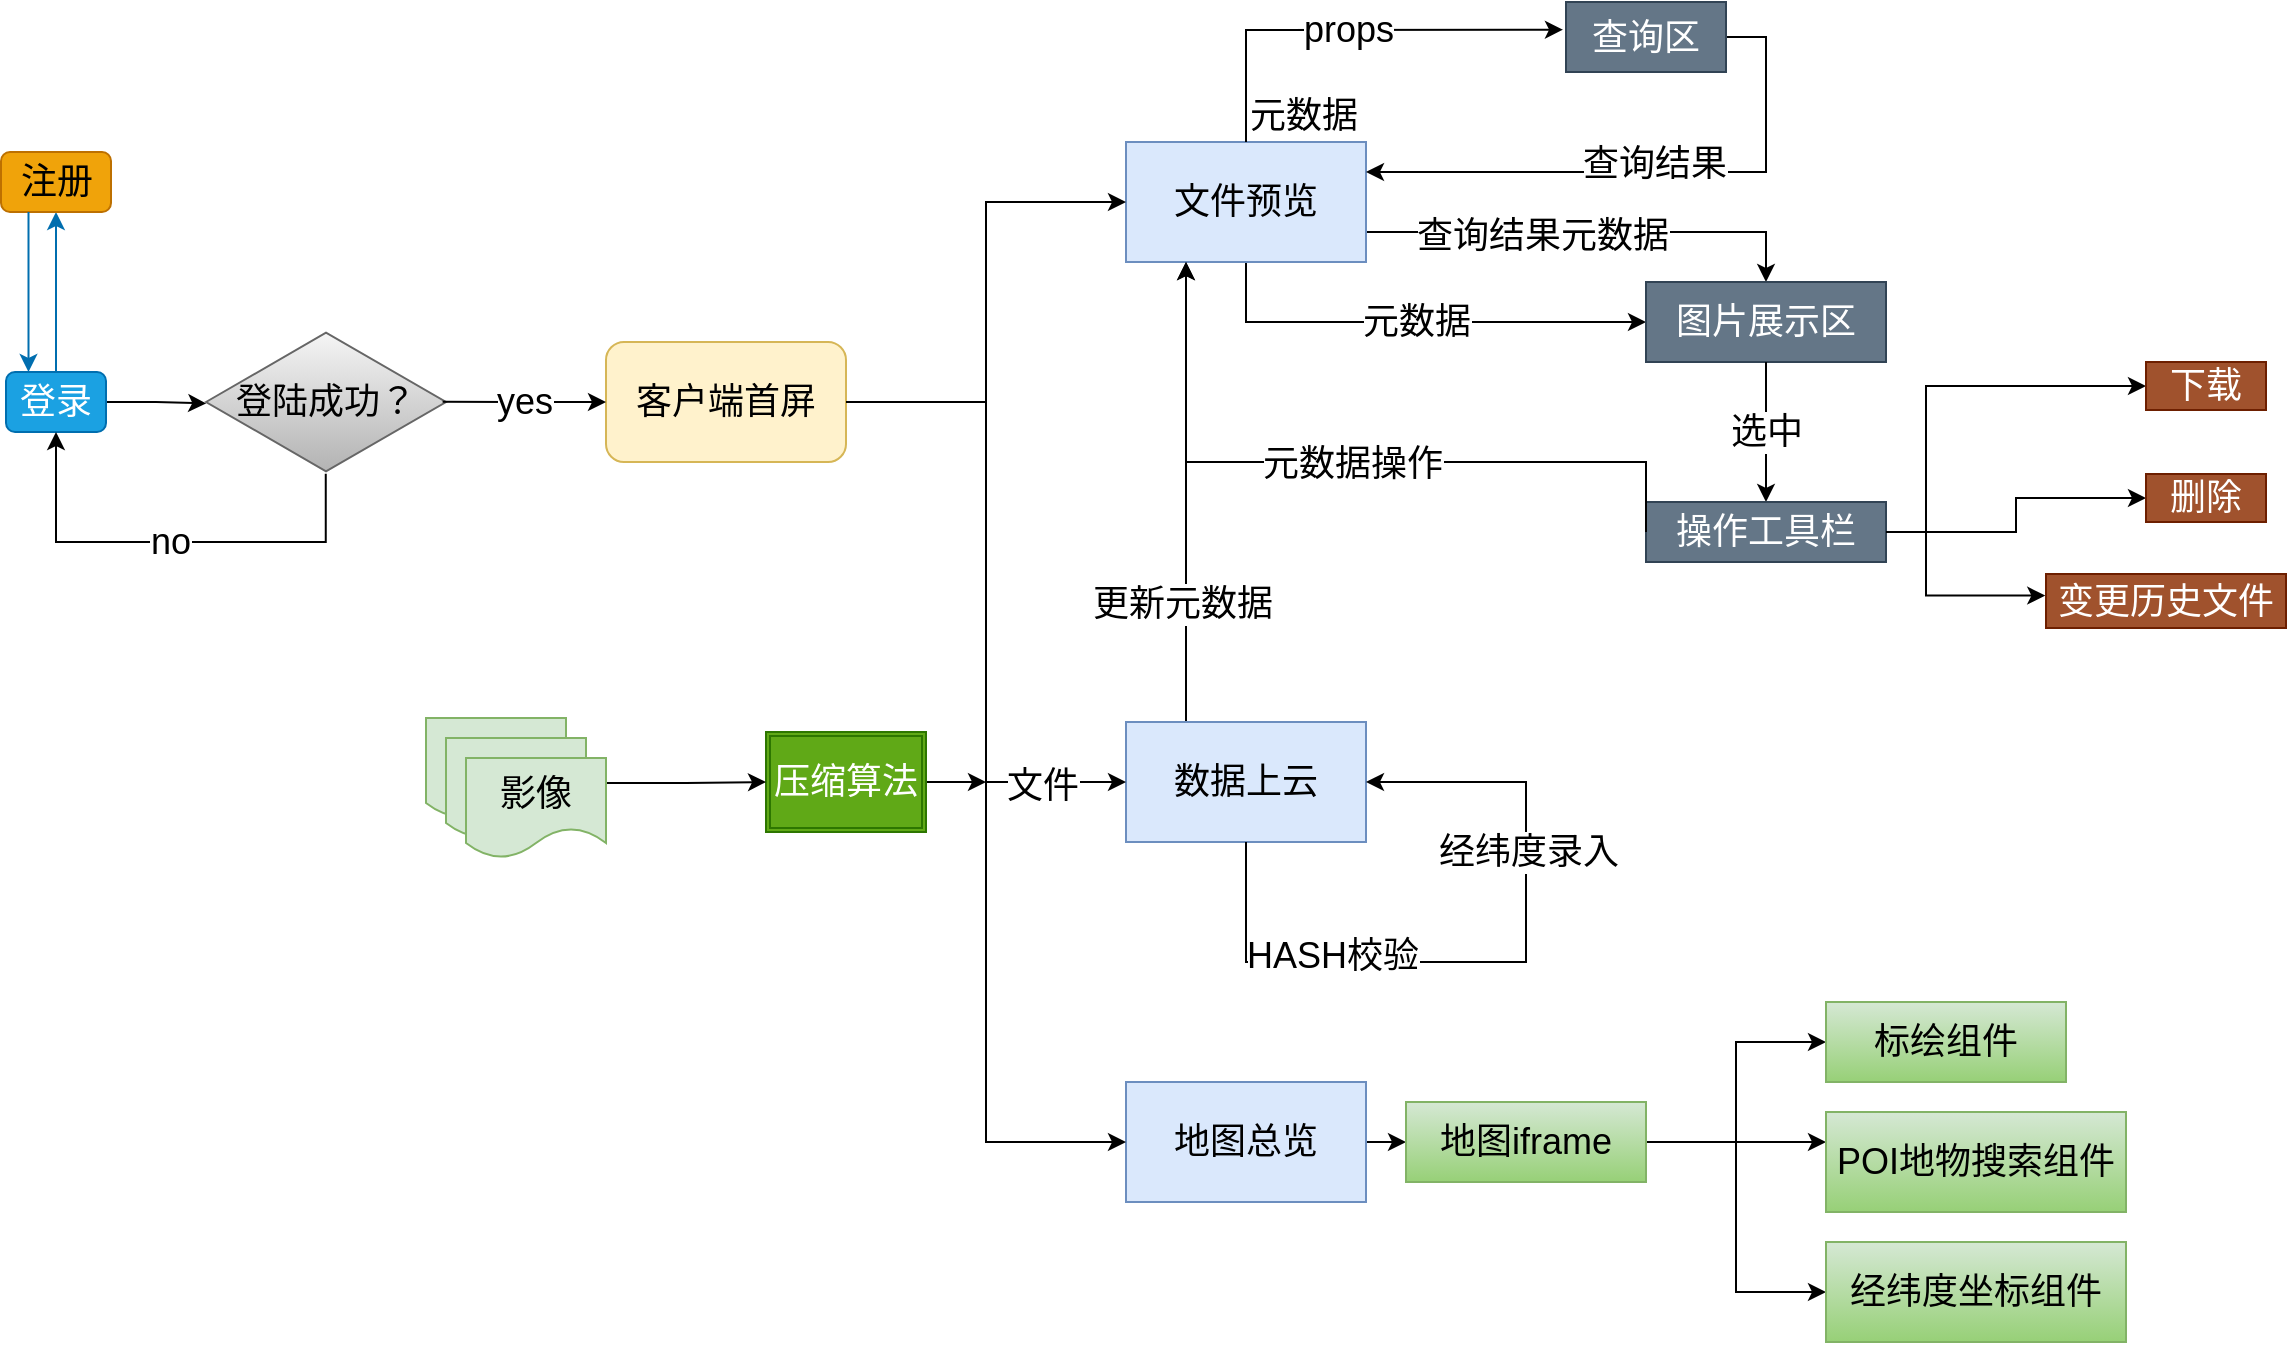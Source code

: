 <mxfile version="17.5.0" type="github">
  <diagram id="C5RBs43oDa-KdzZeNtuy" name="Page-1">
    <mxGraphModel dx="1764" dy="1864" grid="1" gridSize="10" guides="1" tooltips="1" connect="1" arrows="1" fold="1" page="1" pageScale="1" pageWidth="1169" pageHeight="827" math="0" shadow="0">
      <root>
        <mxCell id="WIyWlLk6GJQsqaUBKTNV-0" />
        <mxCell id="WIyWlLk6GJQsqaUBKTNV-1" parent="WIyWlLk6GJQsqaUBKTNV-0" />
        <mxCell id="6ciOJ90z9ZoDxSyZLeu0-9" value="" style="edgeStyle=orthogonalEdgeStyle;rounded=0;orthogonalLoop=1;jettySize=auto;html=1;fontSize=18;fillColor=#1ba1e2;strokeColor=#006EAF;" edge="1" parent="WIyWlLk6GJQsqaUBKTNV-1" source="6ciOJ90z9ZoDxSyZLeu0-1" target="6ciOJ90z9ZoDxSyZLeu0-8">
          <mxGeometry relative="1" as="geometry" />
        </mxCell>
        <mxCell id="6ciOJ90z9ZoDxSyZLeu0-48" style="edgeStyle=orthogonalEdgeStyle;rounded=0;orthogonalLoop=1;jettySize=auto;html=1;exitX=1;exitY=0.5;exitDx=0;exitDy=0;entryX=0.001;entryY=0.51;entryDx=0;entryDy=0;entryPerimeter=0;fontSize=18;" edge="1" parent="WIyWlLk6GJQsqaUBKTNV-1" source="6ciOJ90z9ZoDxSyZLeu0-1" target="6ciOJ90z9ZoDxSyZLeu0-43">
          <mxGeometry relative="1" as="geometry" />
        </mxCell>
        <mxCell id="6ciOJ90z9ZoDxSyZLeu0-1" value="登录" style="rounded=1;whiteSpace=wrap;html=1;fontSize=18;fillColor=#1ba1e2;fontColor=#ffffff;strokeColor=#006EAF;" vertex="1" parent="WIyWlLk6GJQsqaUBKTNV-1">
          <mxGeometry x="130" y="285" width="50" height="30" as="geometry" />
        </mxCell>
        <mxCell id="6ciOJ90z9ZoDxSyZLeu0-2" value="客户端首屏" style="whiteSpace=wrap;html=1;rounded=1;fontSize=18;fillColor=#fff2cc;strokeColor=#d6b656;" vertex="1" parent="WIyWlLk6GJQsqaUBKTNV-1">
          <mxGeometry x="430" y="270" width="120" height="60" as="geometry" />
        </mxCell>
        <mxCell id="6ciOJ90z9ZoDxSyZLeu0-8" value="注册" style="whiteSpace=wrap;html=1;fontSize=18;rounded=1;fillColor=#f0a30a;fontColor=#000000;strokeColor=#BD7000;" vertex="1" parent="WIyWlLk6GJQsqaUBKTNV-1">
          <mxGeometry x="127.5" y="175" width="55" height="30" as="geometry" />
        </mxCell>
        <mxCell id="6ciOJ90z9ZoDxSyZLeu0-11" value="" style="endArrow=classic;html=1;rounded=0;fontSize=18;exitX=0.25;exitY=1;exitDx=0;exitDy=0;entryX=0.225;entryY=0;entryDx=0;entryDy=0;entryPerimeter=0;fillColor=#1ba1e2;strokeColor=#006EAF;" edge="1" parent="WIyWlLk6GJQsqaUBKTNV-1" source="6ciOJ90z9ZoDxSyZLeu0-8" target="6ciOJ90z9ZoDxSyZLeu0-1">
          <mxGeometry width="50" height="50" relative="1" as="geometry">
            <mxPoint x="80" y="285" as="sourcePoint" />
            <mxPoint x="130" y="235" as="targetPoint" />
          </mxGeometry>
        </mxCell>
        <mxCell id="6ciOJ90z9ZoDxSyZLeu0-37" value="元数据" style="edgeStyle=orthogonalEdgeStyle;rounded=0;orthogonalLoop=1;jettySize=auto;html=1;entryX=0;entryY=0.5;entryDx=0;entryDy=0;fontSize=18;exitX=0.5;exitY=1;exitDx=0;exitDy=0;" edge="1" parent="WIyWlLk6GJQsqaUBKTNV-1" source="6ciOJ90z9ZoDxSyZLeu0-17" target="6ciOJ90z9ZoDxSyZLeu0-36">
          <mxGeometry relative="1" as="geometry">
            <mxPoint x="770" y="260" as="sourcePoint" />
          </mxGeometry>
        </mxCell>
        <mxCell id="6ciOJ90z9ZoDxSyZLeu0-38" style="edgeStyle=orthogonalEdgeStyle;rounded=0;orthogonalLoop=1;jettySize=auto;html=1;exitX=1;exitY=0.75;exitDx=0;exitDy=0;entryX=0.5;entryY=0;entryDx=0;entryDy=0;fontSize=18;" edge="1" parent="WIyWlLk6GJQsqaUBKTNV-1" source="6ciOJ90z9ZoDxSyZLeu0-17" target="6ciOJ90z9ZoDxSyZLeu0-36">
          <mxGeometry relative="1" as="geometry" />
        </mxCell>
        <mxCell id="6ciOJ90z9ZoDxSyZLeu0-40" value="查询结果元数据" style="edgeLabel;html=1;align=center;verticalAlign=middle;resizable=0;points=[];fontSize=18;" vertex="1" connectable="0" parent="6ciOJ90z9ZoDxSyZLeu0-38">
          <mxGeometry x="-0.212" y="-2" relative="1" as="geometry">
            <mxPoint x="-1" as="offset" />
          </mxGeometry>
        </mxCell>
        <mxCell id="6ciOJ90z9ZoDxSyZLeu0-17" value="文件预览" style="rounded=0;whiteSpace=wrap;html=1;fontSize=18;fillColor=#dae8fc;strokeColor=#6c8ebf;" vertex="1" parent="WIyWlLk6GJQsqaUBKTNV-1">
          <mxGeometry x="690" y="170" width="120" height="60" as="geometry" />
        </mxCell>
        <mxCell id="6ciOJ90z9ZoDxSyZLeu0-79" style="edgeStyle=orthogonalEdgeStyle;rounded=0;orthogonalLoop=1;jettySize=auto;html=1;exitX=0.5;exitY=0;exitDx=0;exitDy=0;entryX=0.25;entryY=1;entryDx=0;entryDy=0;fontSize=18;" edge="1" parent="WIyWlLk6GJQsqaUBKTNV-1" source="6ciOJ90z9ZoDxSyZLeu0-18" target="6ciOJ90z9ZoDxSyZLeu0-17">
          <mxGeometry relative="1" as="geometry">
            <Array as="points">
              <mxPoint x="720" y="460" />
            </Array>
          </mxGeometry>
        </mxCell>
        <mxCell id="6ciOJ90z9ZoDxSyZLeu0-80" value="更新元数据" style="edgeLabel;html=1;align=center;verticalAlign=middle;resizable=0;points=[];fontSize=18;" vertex="1" connectable="0" parent="6ciOJ90z9ZoDxSyZLeu0-79">
          <mxGeometry x="-0.315" y="2" relative="1" as="geometry">
            <mxPoint as="offset" />
          </mxGeometry>
        </mxCell>
        <mxCell id="6ciOJ90z9ZoDxSyZLeu0-18" value="数据上云" style="rounded=0;whiteSpace=wrap;html=1;fontSize=18;fillColor=#dae8fc;strokeColor=#6c8ebf;" vertex="1" parent="WIyWlLk6GJQsqaUBKTNV-1">
          <mxGeometry x="690" y="460" width="120" height="60" as="geometry" />
        </mxCell>
        <mxCell id="6ciOJ90z9ZoDxSyZLeu0-84" style="edgeStyle=orthogonalEdgeStyle;rounded=0;orthogonalLoop=1;jettySize=auto;html=1;exitX=1;exitY=0.5;exitDx=0;exitDy=0;entryX=0;entryY=0.5;entryDx=0;entryDy=0;fontSize=18;" edge="1" parent="WIyWlLk6GJQsqaUBKTNV-1" source="6ciOJ90z9ZoDxSyZLeu0-19" target="6ciOJ90z9ZoDxSyZLeu0-81">
          <mxGeometry relative="1" as="geometry" />
        </mxCell>
        <mxCell id="6ciOJ90z9ZoDxSyZLeu0-19" value="地图总览" style="rounded=0;whiteSpace=wrap;html=1;fontSize=18;fillColor=#dae8fc;strokeColor=#6c8ebf;" vertex="1" parent="WIyWlLk6GJQsqaUBKTNV-1">
          <mxGeometry x="690" y="640" width="120" height="60" as="geometry" />
        </mxCell>
        <mxCell id="6ciOJ90z9ZoDxSyZLeu0-21" value="" style="edgeStyle=elbowEdgeStyle;elbow=horizontal;endArrow=classic;html=1;rounded=0;fontSize=18;entryX=0;entryY=0.5;entryDx=0;entryDy=0;" edge="1" parent="WIyWlLk6GJQsqaUBKTNV-1" source="6ciOJ90z9ZoDxSyZLeu0-2" target="6ciOJ90z9ZoDxSyZLeu0-17">
          <mxGeometry width="50" height="50" relative="1" as="geometry">
            <mxPoint x="550" y="335" as="sourcePoint" />
            <mxPoint x="620.711" y="285" as="targetPoint" />
          </mxGeometry>
        </mxCell>
        <mxCell id="6ciOJ90z9ZoDxSyZLeu0-22" value="" style="edgeStyle=elbowEdgeStyle;elbow=horizontal;endArrow=classic;html=1;rounded=0;fontSize=18;exitX=1;exitY=0.5;exitDx=0;exitDy=0;entryX=0;entryY=0.5;entryDx=0;entryDy=0;" edge="1" parent="WIyWlLk6GJQsqaUBKTNV-1" source="6ciOJ90z9ZoDxSyZLeu0-2" target="6ciOJ90z9ZoDxSyZLeu0-18">
          <mxGeometry width="50" height="50" relative="1" as="geometry">
            <mxPoint x="580" y="330" as="sourcePoint" />
            <mxPoint x="630" y="280" as="targetPoint" />
          </mxGeometry>
        </mxCell>
        <mxCell id="6ciOJ90z9ZoDxSyZLeu0-75" value="文件" style="edgeLabel;html=1;align=center;verticalAlign=middle;resizable=0;points=[];fontSize=18;" vertex="1" connectable="0" parent="6ciOJ90z9ZoDxSyZLeu0-22">
          <mxGeometry x="0.743" y="-2" relative="1" as="geometry">
            <mxPoint as="offset" />
          </mxGeometry>
        </mxCell>
        <mxCell id="6ciOJ90z9ZoDxSyZLeu0-23" value="" style="edgeStyle=elbowEdgeStyle;elbow=horizontal;endArrow=classic;html=1;rounded=0;fontSize=18;exitX=1;exitY=0.5;exitDx=0;exitDy=0;entryX=0;entryY=0.5;entryDx=0;entryDy=0;" edge="1" parent="WIyWlLk6GJQsqaUBKTNV-1" source="6ciOJ90z9ZoDxSyZLeu0-2" target="6ciOJ90z9ZoDxSyZLeu0-19">
          <mxGeometry width="50" height="50" relative="1" as="geometry">
            <mxPoint x="590" y="450" as="sourcePoint" />
            <mxPoint x="640" y="400" as="targetPoint" />
          </mxGeometry>
        </mxCell>
        <mxCell id="6ciOJ90z9ZoDxSyZLeu0-33" style="edgeStyle=orthogonalEdgeStyle;rounded=0;orthogonalLoop=1;jettySize=auto;html=1;exitX=1;exitY=0.5;exitDx=0;exitDy=0;entryX=1;entryY=0.25;entryDx=0;entryDy=0;fontSize=18;" edge="1" parent="WIyWlLk6GJQsqaUBKTNV-1" source="6ciOJ90z9ZoDxSyZLeu0-24" target="6ciOJ90z9ZoDxSyZLeu0-17">
          <mxGeometry relative="1" as="geometry" />
        </mxCell>
        <mxCell id="6ciOJ90z9ZoDxSyZLeu0-34" value="查询结果" style="edgeLabel;html=1;align=center;verticalAlign=middle;resizable=0;points=[];fontSize=18;" vertex="1" connectable="0" parent="6ciOJ90z9ZoDxSyZLeu0-33">
          <mxGeometry x="-0.005" y="-4" relative="1" as="geometry">
            <mxPoint x="-1" as="offset" />
          </mxGeometry>
        </mxCell>
        <mxCell id="6ciOJ90z9ZoDxSyZLeu0-24" value="查询区" style="rounded=0;whiteSpace=wrap;html=1;fontSize=18;fillColor=#647687;fontColor=#ffffff;strokeColor=#314354;" vertex="1" parent="WIyWlLk6GJQsqaUBKTNV-1">
          <mxGeometry x="910" y="100" width="80" height="35" as="geometry" />
        </mxCell>
        <mxCell id="6ciOJ90z9ZoDxSyZLeu0-28" value="" style="endArrow=classic;html=1;rounded=0;fontSize=18;exitX=0.5;exitY=0;exitDx=0;exitDy=0;entryX=-0.019;entryY=0.395;entryDx=0;entryDy=0;entryPerimeter=0;" edge="1" parent="WIyWlLk6GJQsqaUBKTNV-1" source="6ciOJ90z9ZoDxSyZLeu0-17" target="6ciOJ90z9ZoDxSyZLeu0-24">
          <mxGeometry relative="1" as="geometry">
            <mxPoint x="700" y="130" as="sourcePoint" />
            <mxPoint x="860" y="130" as="targetPoint" />
            <Array as="points">
              <mxPoint x="750" y="114" />
            </Array>
          </mxGeometry>
        </mxCell>
        <mxCell id="6ciOJ90z9ZoDxSyZLeu0-29" value="props" style="edgeLabel;resizable=0;html=1;align=center;verticalAlign=middle;fontSize=18;" connectable="0" vertex="1" parent="6ciOJ90z9ZoDxSyZLeu0-28">
          <mxGeometry relative="1" as="geometry" />
        </mxCell>
        <mxCell id="6ciOJ90z9ZoDxSyZLeu0-30" value="元数据" style="edgeLabel;resizable=0;html=1;align=left;verticalAlign=bottom;fontSize=18;" connectable="0" vertex="1" parent="6ciOJ90z9ZoDxSyZLeu0-28">
          <mxGeometry x="-1" relative="1" as="geometry" />
        </mxCell>
        <mxCell id="6ciOJ90z9ZoDxSyZLeu0-36" value="图片展示区" style="rounded=0;whiteSpace=wrap;html=1;fontSize=18;fillColor=#647687;fontColor=#ffffff;strokeColor=#314354;" vertex="1" parent="WIyWlLk6GJQsqaUBKTNV-1">
          <mxGeometry x="950" y="240" width="120" height="40" as="geometry" />
        </mxCell>
        <mxCell id="6ciOJ90z9ZoDxSyZLeu0-41" value="" style="endArrow=classic;html=1;rounded=0;fontSize=18;exitX=0.5;exitY=1;exitDx=0;exitDy=0;entryX=0.5;entryY=0;entryDx=0;entryDy=0;" edge="1" parent="WIyWlLk6GJQsqaUBKTNV-1" source="6ciOJ90z9ZoDxSyZLeu0-36" target="6ciOJ90z9ZoDxSyZLeu0-53">
          <mxGeometry relative="1" as="geometry">
            <mxPoint x="1030" y="330" as="sourcePoint" />
            <mxPoint x="1010" y="340" as="targetPoint" />
          </mxGeometry>
        </mxCell>
        <mxCell id="6ciOJ90z9ZoDxSyZLeu0-42" value="选中" style="edgeLabel;resizable=0;html=1;align=center;verticalAlign=middle;fontSize=18;" connectable="0" vertex="1" parent="6ciOJ90z9ZoDxSyZLeu0-41">
          <mxGeometry relative="1" as="geometry" />
        </mxCell>
        <mxCell id="6ciOJ90z9ZoDxSyZLeu0-43" value="登陆成功？" style="html=1;whiteSpace=wrap;aspect=fixed;shape=isoRectangle;fontSize=18;fillColor=#f5f5f5;gradientColor=#b3b3b3;strokeColor=#666666;" vertex="1" parent="WIyWlLk6GJQsqaUBKTNV-1">
          <mxGeometry x="230" y="264" width="120" height="72" as="geometry" />
        </mxCell>
        <mxCell id="6ciOJ90z9ZoDxSyZLeu0-49" value="yes" style="edgeStyle=elbowEdgeStyle;elbow=vertical;endArrow=classic;html=1;rounded=0;fontSize=18;exitX=0.986;exitY=0.499;exitDx=0;exitDy=0;exitPerimeter=0;entryX=0;entryY=0.5;entryDx=0;entryDy=0;" edge="1" parent="WIyWlLk6GJQsqaUBKTNV-1" source="6ciOJ90z9ZoDxSyZLeu0-43" target="6ciOJ90z9ZoDxSyZLeu0-2">
          <mxGeometry width="50" height="50" relative="1" as="geometry">
            <mxPoint x="350" y="350" as="sourcePoint" />
            <mxPoint x="400" y="300" as="targetPoint" />
          </mxGeometry>
        </mxCell>
        <mxCell id="6ciOJ90z9ZoDxSyZLeu0-52" value="no" style="edgeStyle=elbowEdgeStyle;elbow=horizontal;endArrow=classic;html=1;rounded=0;fontSize=18;entryX=0.5;entryY=1;entryDx=0;entryDy=0;exitX=0.499;exitY=0.998;exitDx=0;exitDy=0;exitPerimeter=0;" edge="1" parent="WIyWlLk6GJQsqaUBKTNV-1" source="6ciOJ90z9ZoDxSyZLeu0-43" target="6ciOJ90z9ZoDxSyZLeu0-1">
          <mxGeometry width="50" height="50" relative="1" as="geometry">
            <mxPoint x="150" y="410" as="sourcePoint" />
            <mxPoint x="200" y="360" as="targetPoint" />
            <Array as="points">
              <mxPoint x="210" y="370" />
            </Array>
          </mxGeometry>
        </mxCell>
        <mxCell id="6ciOJ90z9ZoDxSyZLeu0-59" value="" style="edgeStyle=orthogonalEdgeStyle;rounded=0;orthogonalLoop=1;jettySize=auto;html=1;fontSize=18;entryX=0;entryY=0.5;entryDx=0;entryDy=0;" edge="1" parent="WIyWlLk6GJQsqaUBKTNV-1" source="6ciOJ90z9ZoDxSyZLeu0-53" target="6ciOJ90z9ZoDxSyZLeu0-58">
          <mxGeometry relative="1" as="geometry">
            <mxPoint x="1140" y="310" as="targetPoint" />
            <Array as="points">
              <mxPoint x="1090" y="365" />
              <mxPoint x="1090" y="292" />
            </Array>
          </mxGeometry>
        </mxCell>
        <mxCell id="6ciOJ90z9ZoDxSyZLeu0-53" value="操作工具栏" style="rounded=0;whiteSpace=wrap;html=1;fontSize=18;fillColor=#647687;fontColor=#ffffff;strokeColor=#314354;" vertex="1" parent="WIyWlLk6GJQsqaUBKTNV-1">
          <mxGeometry x="950" y="350" width="120" height="30" as="geometry" />
        </mxCell>
        <mxCell id="6ciOJ90z9ZoDxSyZLeu0-55" value="" style="edgeStyle=elbowEdgeStyle;elbow=vertical;endArrow=classic;html=1;rounded=0;fontSize=18;exitX=0;exitY=0.5;exitDx=0;exitDy=0;entryX=0.25;entryY=1;entryDx=0;entryDy=0;" edge="1" parent="WIyWlLk6GJQsqaUBKTNV-1" source="6ciOJ90z9ZoDxSyZLeu0-53" target="6ciOJ90z9ZoDxSyZLeu0-17">
          <mxGeometry width="50" height="50" relative="1" as="geometry">
            <mxPoint x="820" y="380" as="sourcePoint" />
            <mxPoint x="870" y="330" as="targetPoint" />
            <Array as="points">
              <mxPoint x="800" y="330" />
            </Array>
          </mxGeometry>
        </mxCell>
        <mxCell id="6ciOJ90z9ZoDxSyZLeu0-57" value="元数据操作" style="edgeLabel;html=1;align=center;verticalAlign=middle;resizable=0;points=[];fontSize=18;" vertex="1" connectable="0" parent="6ciOJ90z9ZoDxSyZLeu0-55">
          <mxGeometry x="-0.003" y="1" relative="1" as="geometry">
            <mxPoint as="offset" />
          </mxGeometry>
        </mxCell>
        <mxCell id="6ciOJ90z9ZoDxSyZLeu0-58" value="下载" style="rounded=0;whiteSpace=wrap;html=1;fontSize=18;fillColor=#a0522d;fontColor=#ffffff;strokeColor=#6D1F00;" vertex="1" parent="WIyWlLk6GJQsqaUBKTNV-1">
          <mxGeometry x="1200" y="280" width="60" height="24" as="geometry" />
        </mxCell>
        <mxCell id="6ciOJ90z9ZoDxSyZLeu0-60" value="" style="edgeStyle=elbowEdgeStyle;elbow=horizontal;endArrow=classic;html=1;rounded=0;fontSize=18;exitX=1;exitY=0.5;exitDx=0;exitDy=0;entryX=0;entryY=0.5;entryDx=0;entryDy=0;" edge="1" parent="WIyWlLk6GJQsqaUBKTNV-1" source="6ciOJ90z9ZoDxSyZLeu0-53" target="6ciOJ90z9ZoDxSyZLeu0-61">
          <mxGeometry width="50" height="50" relative="1" as="geometry">
            <mxPoint x="1080" y="370" as="sourcePoint" />
            <mxPoint x="1140" y="350" as="targetPoint" />
          </mxGeometry>
        </mxCell>
        <mxCell id="6ciOJ90z9ZoDxSyZLeu0-61" value="删除" style="rounded=0;whiteSpace=wrap;html=1;fontSize=18;fillColor=#a0522d;fontColor=#ffffff;strokeColor=#6D1F00;" vertex="1" parent="WIyWlLk6GJQsqaUBKTNV-1">
          <mxGeometry x="1200" y="336" width="60" height="24" as="geometry" />
        </mxCell>
        <mxCell id="6ciOJ90z9ZoDxSyZLeu0-62" value="变更历史文件" style="rounded=0;whiteSpace=wrap;html=1;fontSize=18;fillColor=#a0522d;fontColor=#ffffff;strokeColor=#6D1F00;" vertex="1" parent="WIyWlLk6GJQsqaUBKTNV-1">
          <mxGeometry x="1150" y="386" width="120" height="27" as="geometry" />
        </mxCell>
        <mxCell id="6ciOJ90z9ZoDxSyZLeu0-63" value="" style="edgeStyle=elbowEdgeStyle;elbow=horizontal;endArrow=classic;html=1;rounded=0;fontSize=18;exitX=1;exitY=0.5;exitDx=0;exitDy=0;entryX=-0.003;entryY=0.4;entryDx=0;entryDy=0;entryPerimeter=0;" edge="1" parent="WIyWlLk6GJQsqaUBKTNV-1" source="6ciOJ90z9ZoDxSyZLeu0-53" target="6ciOJ90z9ZoDxSyZLeu0-62">
          <mxGeometry width="50" height="50" relative="1" as="geometry">
            <mxPoint x="1080" y="375" as="sourcePoint" />
            <mxPoint x="1210" y="337" as="targetPoint" />
            <Array as="points">
              <mxPoint x="1090" y="380" />
            </Array>
          </mxGeometry>
        </mxCell>
        <mxCell id="6ciOJ90z9ZoDxSyZLeu0-74" style="edgeStyle=orthogonalEdgeStyle;rounded=0;orthogonalLoop=1;jettySize=auto;html=1;exitX=1;exitY=0.5;exitDx=0;exitDy=0;fontSize=18;" edge="1" parent="WIyWlLk6GJQsqaUBKTNV-1" source="6ciOJ90z9ZoDxSyZLeu0-66">
          <mxGeometry relative="1" as="geometry">
            <mxPoint x="620" y="489.75" as="targetPoint" />
          </mxGeometry>
        </mxCell>
        <mxCell id="6ciOJ90z9ZoDxSyZLeu0-66" value="压缩算法" style="shape=ext;double=1;rounded=0;whiteSpace=wrap;html=1;fontSize=18;fillColor=#60a917;fontColor=#ffffff;strokeColor=#2D7600;" vertex="1" parent="WIyWlLk6GJQsqaUBKTNV-1">
          <mxGeometry x="510" y="465" width="80" height="50" as="geometry" />
        </mxCell>
        <mxCell id="6ciOJ90z9ZoDxSyZLeu0-70" value="" style="shape=document;whiteSpace=wrap;html=1;boundedLbl=1;fontSize=18;fillColor=#d5e8d4;strokeColor=#82b366;" vertex="1" parent="WIyWlLk6GJQsqaUBKTNV-1">
          <mxGeometry x="340" y="458" width="70" height="50" as="geometry" />
        </mxCell>
        <mxCell id="6ciOJ90z9ZoDxSyZLeu0-71" value="" style="shape=document;whiteSpace=wrap;html=1;boundedLbl=1;fontSize=18;fillColor=#d5e8d4;strokeColor=#82b366;" vertex="1" parent="WIyWlLk6GJQsqaUBKTNV-1">
          <mxGeometry x="350" y="468" width="70" height="50" as="geometry" />
        </mxCell>
        <mxCell id="6ciOJ90z9ZoDxSyZLeu0-73" style="edgeStyle=orthogonalEdgeStyle;rounded=0;orthogonalLoop=1;jettySize=auto;html=1;exitX=1;exitY=0.25;exitDx=0;exitDy=0;entryX=0;entryY=0.5;entryDx=0;entryDy=0;fontSize=18;" edge="1" parent="WIyWlLk6GJQsqaUBKTNV-1" source="6ciOJ90z9ZoDxSyZLeu0-72" target="6ciOJ90z9ZoDxSyZLeu0-66">
          <mxGeometry relative="1" as="geometry" />
        </mxCell>
        <mxCell id="6ciOJ90z9ZoDxSyZLeu0-72" value="影像" style="shape=document;whiteSpace=wrap;html=1;boundedLbl=1;fontSize=18;fillColor=#d5e8d4;strokeColor=#82b366;" vertex="1" parent="WIyWlLk6GJQsqaUBKTNV-1">
          <mxGeometry x="360" y="478" width="70" height="50" as="geometry" />
        </mxCell>
        <mxCell id="6ciOJ90z9ZoDxSyZLeu0-76" style="edgeStyle=orthogonalEdgeStyle;rounded=0;orthogonalLoop=1;jettySize=auto;html=1;exitX=0.5;exitY=1;exitDx=0;exitDy=0;entryX=1;entryY=0.5;entryDx=0;entryDy=0;fontSize=18;" edge="1" parent="WIyWlLk6GJQsqaUBKTNV-1" source="6ciOJ90z9ZoDxSyZLeu0-18" target="6ciOJ90z9ZoDxSyZLeu0-18">
          <mxGeometry relative="1" as="geometry">
            <Array as="points">
              <mxPoint x="750" y="580" />
              <mxPoint x="890" y="580" />
              <mxPoint x="890" y="490" />
            </Array>
          </mxGeometry>
        </mxCell>
        <mxCell id="6ciOJ90z9ZoDxSyZLeu0-77" value="HASH校验" style="edgeLabel;html=1;align=center;verticalAlign=middle;resizable=0;points=[];fontSize=18;" vertex="1" connectable="0" parent="6ciOJ90z9ZoDxSyZLeu0-76">
          <mxGeometry x="-0.445" y="3" relative="1" as="geometry">
            <mxPoint as="offset" />
          </mxGeometry>
        </mxCell>
        <mxCell id="6ciOJ90z9ZoDxSyZLeu0-78" value="经纬度录入" style="edgeLabel;html=1;align=center;verticalAlign=middle;resizable=0;points=[];fontSize=18;" vertex="1" connectable="0" parent="6ciOJ90z9ZoDxSyZLeu0-76">
          <mxGeometry x="0.38" y="-1" relative="1" as="geometry">
            <mxPoint as="offset" />
          </mxGeometry>
        </mxCell>
        <mxCell id="6ciOJ90z9ZoDxSyZLeu0-85" style="edgeStyle=orthogonalEdgeStyle;rounded=0;orthogonalLoop=1;jettySize=auto;html=1;exitX=1;exitY=0.5;exitDx=0;exitDy=0;entryX=0;entryY=0.5;entryDx=0;entryDy=0;fontSize=18;" edge="1" parent="WIyWlLk6GJQsqaUBKTNV-1" source="6ciOJ90z9ZoDxSyZLeu0-81" target="6ciOJ90z9ZoDxSyZLeu0-82">
          <mxGeometry relative="1" as="geometry" />
        </mxCell>
        <mxCell id="6ciOJ90z9ZoDxSyZLeu0-89" style="edgeStyle=orthogonalEdgeStyle;rounded=0;orthogonalLoop=1;jettySize=auto;html=1;exitX=1;exitY=0.5;exitDx=0;exitDy=0;entryX=0;entryY=0.5;entryDx=0;entryDy=0;fontSize=18;" edge="1" parent="WIyWlLk6GJQsqaUBKTNV-1" source="6ciOJ90z9ZoDxSyZLeu0-81" target="6ciOJ90z9ZoDxSyZLeu0-88">
          <mxGeometry relative="1" as="geometry" />
        </mxCell>
        <mxCell id="6ciOJ90z9ZoDxSyZLeu0-90" value="" style="edgeStyle=orthogonalEdgeStyle;rounded=0;orthogonalLoop=1;jettySize=auto;html=1;fontSize=18;" edge="1" parent="WIyWlLk6GJQsqaUBKTNV-1" source="6ciOJ90z9ZoDxSyZLeu0-81" target="6ciOJ90z9ZoDxSyZLeu0-83">
          <mxGeometry relative="1" as="geometry">
            <Array as="points">
              <mxPoint x="1020" y="670" />
              <mxPoint x="1020" y="670" />
            </Array>
          </mxGeometry>
        </mxCell>
        <mxCell id="6ciOJ90z9ZoDxSyZLeu0-81" value="地图iframe" style="rounded=0;whiteSpace=wrap;html=1;fontSize=18;fillColor=#d5e8d4;gradientColor=#97d077;strokeColor=#82b366;" vertex="1" parent="WIyWlLk6GJQsqaUBKTNV-1">
          <mxGeometry x="830" y="650" width="120" height="40" as="geometry" />
        </mxCell>
        <mxCell id="6ciOJ90z9ZoDxSyZLeu0-82" value="标绘组件&lt;span style=&quot;color: rgba(0 , 0 , 0 , 0) ; font-family: monospace ; font-size: 0px&quot;&gt;%3CmxGraphModel%3E%3Croot%3E%3CmxCell%20id%3D%220%22%2F%3E%3CmxCell%20id%3D%221%22%20parent%3D%220%22%2F%3E%3CmxCell%20id%3D%222%22%20value%3D%22%E5%9C%B0%E5%9B%BEiframe%22%20style%3D%22rounded%3D0%3BwhiteSpace%3Dwrap%3Bhtml%3D1%3BfontSize%3D18%3B%22%20vertex%3D%221%22%20parent%3D%221%22%3E%3CmxGeometry%20x%3D%22880%22%20y%3D%22640%22%20width%3D%22120%22%20height%3D%2260%22%20as%3D%22geometry%22%2F%3E%3C%2FmxCell%3E%3C%2Froot%3E%3C%2FmxGraphModel%3E&lt;/span&gt;" style="rounded=0;whiteSpace=wrap;html=1;fontSize=18;fillColor=#d5e8d4;gradientColor=#97d077;strokeColor=#82b366;" vertex="1" parent="WIyWlLk6GJQsqaUBKTNV-1">
          <mxGeometry x="1040" y="600" width="120" height="40" as="geometry" />
        </mxCell>
        <mxCell id="6ciOJ90z9ZoDxSyZLeu0-83" value="POI地物搜索组件" style="rounded=0;whiteSpace=wrap;html=1;fontSize=18;fillColor=#d5e8d4;gradientColor=#97d077;strokeColor=#82b366;" vertex="1" parent="WIyWlLk6GJQsqaUBKTNV-1">
          <mxGeometry x="1040" y="655" width="150" height="50" as="geometry" />
        </mxCell>
        <mxCell id="6ciOJ90z9ZoDxSyZLeu0-88" value="经纬度坐标组件" style="rounded=0;whiteSpace=wrap;html=1;fontSize=18;fillColor=#d5e8d4;gradientColor=#97d077;strokeColor=#82b366;" vertex="1" parent="WIyWlLk6GJQsqaUBKTNV-1">
          <mxGeometry x="1040" y="720" width="150" height="50" as="geometry" />
        </mxCell>
      </root>
    </mxGraphModel>
  </diagram>
</mxfile>
